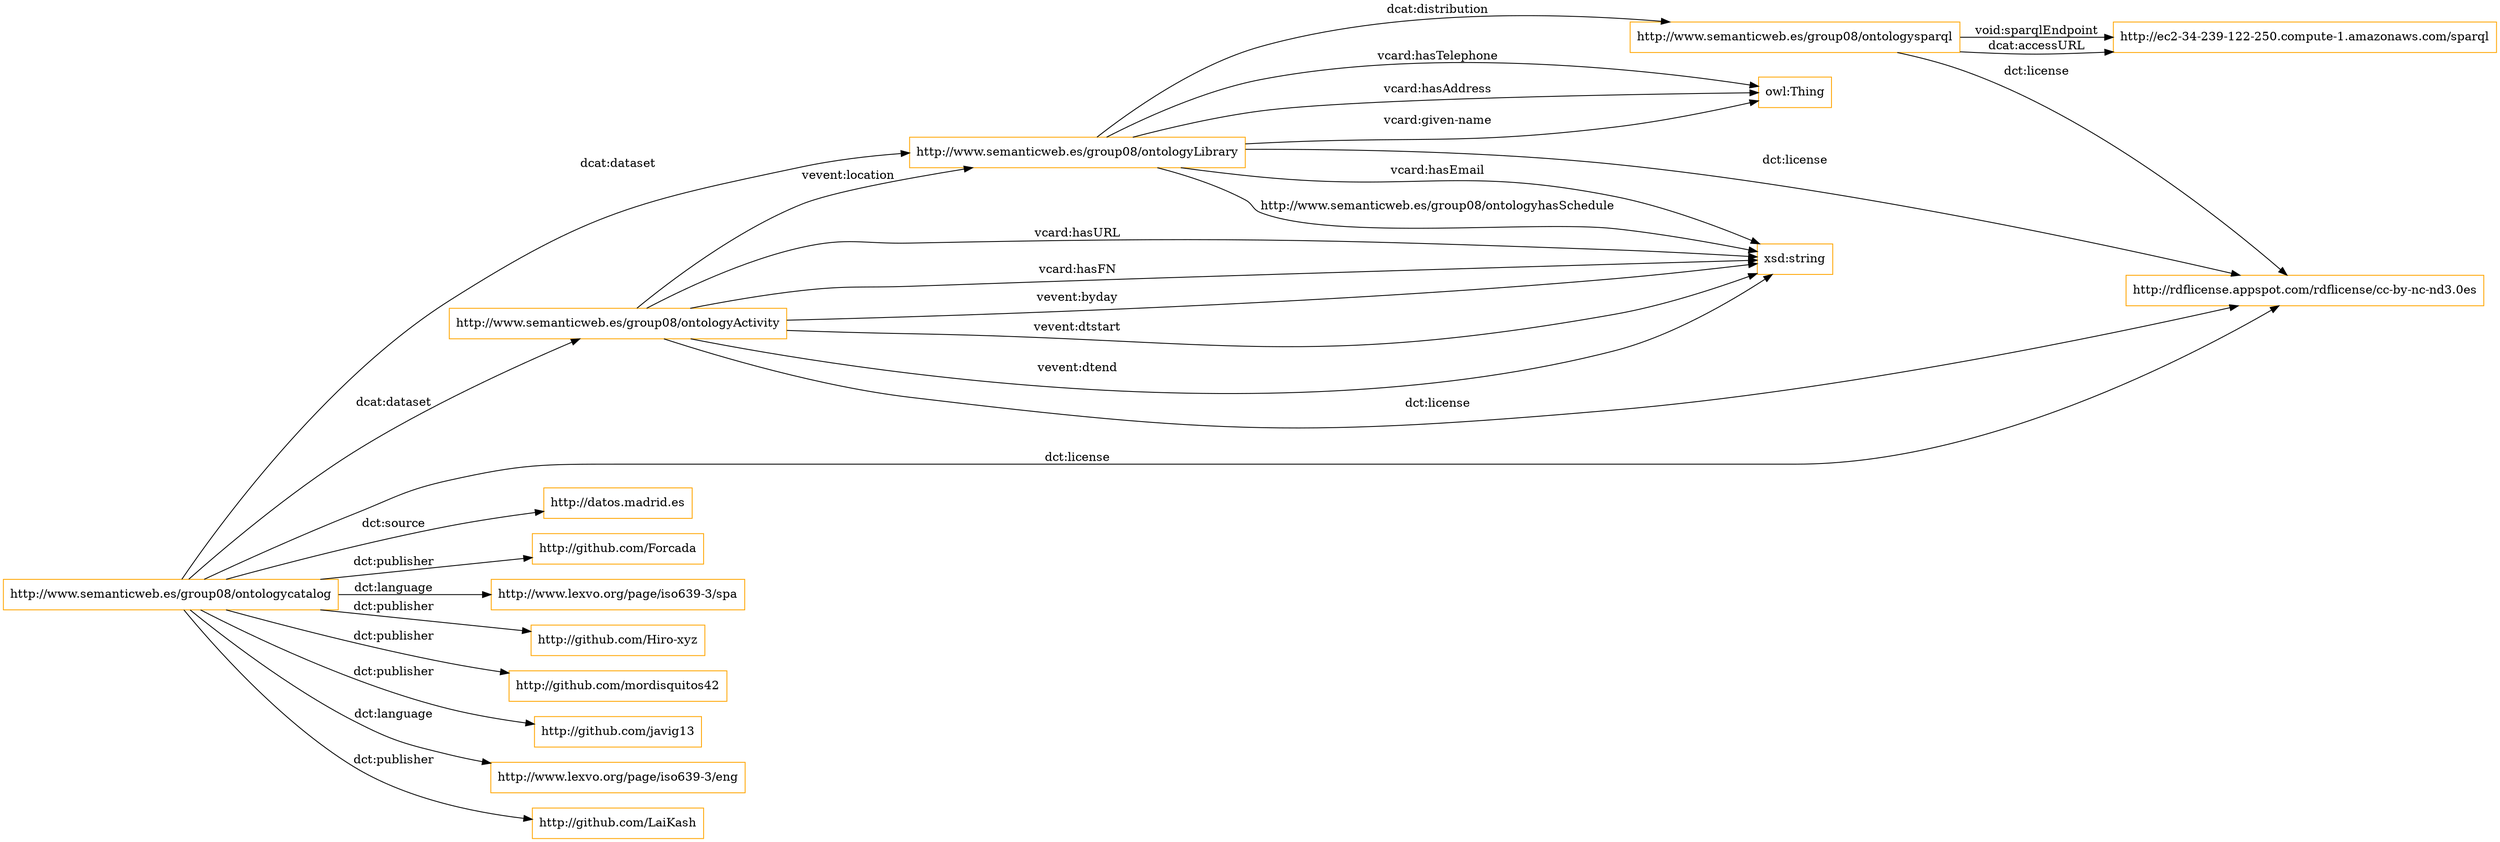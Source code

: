 digraph ar2dtool_diagram { 
rankdir=LR;
size="1501"
node [shape = rectangle, color="orange"]; "http://www.semanticweb.es/group08/ontologyLibrary" "http://www.semanticweb.es/group08/ontologyActivity" ; /*classes style*/
	"http://www.semanticweb.es/group08/ontologysparql" -> "http://rdflicense.appspot.com/rdflicense/cc-by-nc-nd3.0es" [ label = "dct:license" ];
	"http://www.semanticweb.es/group08/ontologysparql" -> "http://ec2-34-239-122-250.compute-1.amazonaws.com/sparql" [ label = "dcat:accessURL" ];
	"http://www.semanticweb.es/group08/ontologysparql" -> "http://ec2-34-239-122-250.compute-1.amazonaws.com/sparql" [ label = "void:sparqlEndpoint" ];
	"http://www.semanticweb.es/group08/ontologycatalog" -> "http://datos.madrid.es" [ label = "dct:source" ];
	"http://www.semanticweb.es/group08/ontologycatalog" -> "http://github.com/Forcada" [ label = "dct:publisher" ];
	"http://www.semanticweb.es/group08/ontologycatalog" -> "http://www.semanticweb.es/group08/ontologyLibrary" [ label = "dcat:dataset" ];
	"http://www.semanticweb.es/group08/ontologycatalog" -> "http://www.lexvo.org/page/iso639-3/spa" [ label = "dct:language" ];
	"http://www.semanticweb.es/group08/ontologycatalog" -> "http://github.com/Hiro-xyz" [ label = "dct:publisher" ];
	"http://www.semanticweb.es/group08/ontologycatalog" -> "http://rdflicense.appspot.com/rdflicense/cc-by-nc-nd3.0es" [ label = "dct:license" ];
	"http://www.semanticweb.es/group08/ontologycatalog" -> "http://github.com/mordisquitos42" [ label = "dct:publisher" ];
	"http://www.semanticweb.es/group08/ontologycatalog" -> "http://github.com/javig13" [ label = "dct:publisher" ];
	"http://www.semanticweb.es/group08/ontologycatalog" -> "http://www.semanticweb.es/group08/ontologyActivity" [ label = "dcat:dataset" ];
	"http://www.semanticweb.es/group08/ontologycatalog" -> "http://www.lexvo.org/page/iso639-3/eng" [ label = "dct:language" ];
	"http://www.semanticweb.es/group08/ontologycatalog" -> "http://github.com/LaiKash" [ label = "dct:publisher" ];
	"http://www.semanticweb.es/group08/ontologyLibrary" -> "http://www.semanticweb.es/group08/ontologysparql" [ label = "dcat:distribution" ];
	"http://www.semanticweb.es/group08/ontologyLibrary" -> "http://rdflicense.appspot.com/rdflicense/cc-by-nc-nd3.0es" [ label = "dct:license" ];
	"http://www.semanticweb.es/group08/ontologyActivity" -> "http://rdflicense.appspot.com/rdflicense/cc-by-nc-nd3.0es" [ label = "dct:license" ];
	"http://www.semanticweb.es/group08/ontologyActivity" -> "xsd:string" [ label = "vevent:dtstart" ];
	"http://www.semanticweb.es/group08/ontologyActivity" -> "xsd:string" [ label = "vevent:dtend" ];
	"http://www.semanticweb.es/group08/ontologyLibrary" -> "xsd:string" [ label = "vcard:hasEmail" ];
	"http://www.semanticweb.es/group08/ontologyActivity" -> "xsd:string" [ label = "vcard:hasURL" ];
	"http://www.semanticweb.es/group08/ontologyLibrary" -> "owl:Thing" [ label = "vcard:hasAddress" ];
	"http://www.semanticweb.es/group08/ontologyActivity" -> "xsd:string" [ label = "vcard:hasFN" ];
	"http://www.semanticweb.es/group08/ontologyActivity" -> "xsd:string" [ label = "vevent:byday" ];
	"http://www.semanticweb.es/group08/ontologyActivity" -> "http://www.semanticweb.es/group08/ontologyLibrary" [ label = "vevent:location" ];
	"http://www.semanticweb.es/group08/ontologyLibrary" -> "owl:Thing" [ label = "vcard:given-name" ];
	"http://www.semanticweb.es/group08/ontologyLibrary" -> "xsd:string" [ label = "http://www.semanticweb.es/group08/ontologyhasSchedule" ];
	"http://www.semanticweb.es/group08/ontologyLibrary" -> "owl:Thing" [ label = "vcard:hasTelephone" ];

}
